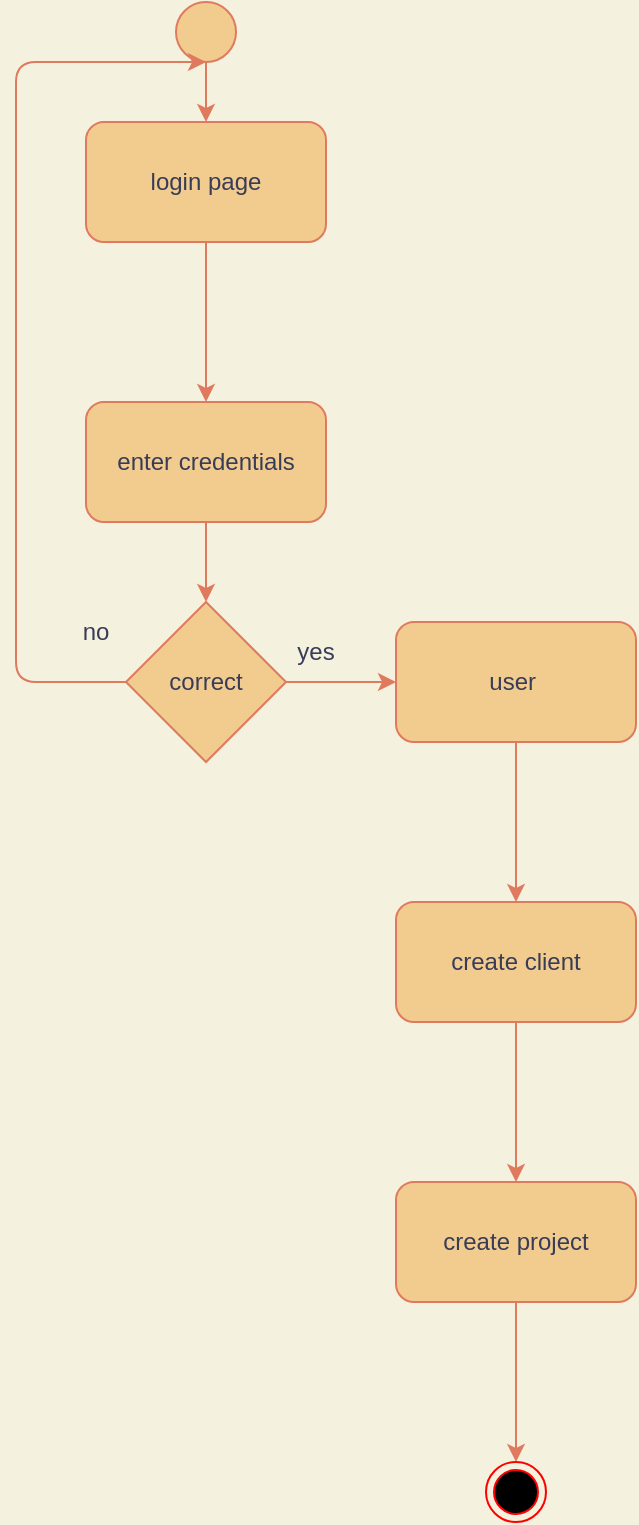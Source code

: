 <mxfile version="18.0.8" type="device"><diagram id="AeKG0RyA3BJlHwS1H0Mx" name="Page-1"><mxGraphModel dx="868" dy="482" grid="1" gridSize="10" guides="1" tooltips="1" connect="1" arrows="1" fold="1" page="1" pageScale="1" pageWidth="850" pageHeight="1100" background="#F4F1DE" math="0" shadow="0"><root><mxCell id="0"/><mxCell id="1" parent="0"/><mxCell id="9w2Cf-DXWKdfsoUghtk4-25" style="edgeStyle=orthogonalEdgeStyle;curved=0;rounded=1;sketch=0;orthogonalLoop=1;jettySize=auto;html=1;fontColor=#393C56;strokeColor=#E07A5F;fillColor=#F2CC8F;" parent="1" source="9w2Cf-DXWKdfsoUghtk4-24" target="9w2Cf-DXWKdfsoUghtk4-26" edge="1"><mxGeometry relative="1" as="geometry"><mxPoint x="385" y="360" as="targetPoint"/></mxGeometry></mxCell><mxCell id="9w2Cf-DXWKdfsoUghtk4-24" value="" style="ellipse;whiteSpace=wrap;html=1;aspect=fixed;rounded=0;sketch=0;fontColor=#393C56;strokeColor=#E07A5F;fillColor=#F2CC8F;" parent="1" vertex="1"><mxGeometry x="370" y="270" width="30" height="30" as="geometry"/></mxCell><mxCell id="9w2Cf-DXWKdfsoUghtk4-28" value="" style="edgeStyle=orthogonalEdgeStyle;curved=0;rounded=1;sketch=0;orthogonalLoop=1;jettySize=auto;html=1;fontColor=#393C56;strokeColor=#E07A5F;fillColor=#F2CC8F;" parent="1" source="9w2Cf-DXWKdfsoUghtk4-26" target="9w2Cf-DXWKdfsoUghtk4-27" edge="1"><mxGeometry relative="1" as="geometry"/></mxCell><mxCell id="9w2Cf-DXWKdfsoUghtk4-26" value="login page" style="rounded=1;whiteSpace=wrap;html=1;sketch=0;fontColor=#393C56;strokeColor=#E07A5F;fillColor=#F2CC8F;" parent="1" vertex="1"><mxGeometry x="325" y="330" width="120" height="60" as="geometry"/></mxCell><mxCell id="9w2Cf-DXWKdfsoUghtk4-30" style="edgeStyle=orthogonalEdgeStyle;curved=0;rounded=1;sketch=0;orthogonalLoop=1;jettySize=auto;html=1;entryX=0.5;entryY=0;entryDx=0;entryDy=0;fontColor=#393C56;strokeColor=#E07A5F;fillColor=#F2CC8F;" parent="1" source="9w2Cf-DXWKdfsoUghtk4-27" target="9w2Cf-DXWKdfsoUghtk4-29" edge="1"><mxGeometry relative="1" as="geometry"/></mxCell><mxCell id="9w2Cf-DXWKdfsoUghtk4-27" value="enter credentials" style="whiteSpace=wrap;html=1;fillColor=#F2CC8F;strokeColor=#E07A5F;fontColor=#393C56;rounded=1;sketch=0;" parent="1" vertex="1"><mxGeometry x="325" y="470" width="120" height="60" as="geometry"/></mxCell><mxCell id="9w2Cf-DXWKdfsoUghtk4-31" style="edgeStyle=orthogonalEdgeStyle;curved=0;rounded=1;sketch=0;orthogonalLoop=1;jettySize=auto;html=1;fontColor=#393C56;strokeColor=#E07A5F;fillColor=#F2CC8F;" parent="1" source="9w2Cf-DXWKdfsoUghtk4-29" edge="1"><mxGeometry relative="1" as="geometry"><mxPoint x="385" y="300" as="targetPoint"/><Array as="points"><mxPoint x="290" y="610"/><mxPoint x="290" y="300"/></Array></mxGeometry></mxCell><mxCell id="9w2Cf-DXWKdfsoUghtk4-32" style="edgeStyle=orthogonalEdgeStyle;curved=0;rounded=1;sketch=0;orthogonalLoop=1;jettySize=auto;html=1;fontColor=#393C56;strokeColor=#E07A5F;fillColor=#F2CC8F;" parent="1" source="9w2Cf-DXWKdfsoUghtk4-29" target="9w2Cf-DXWKdfsoUghtk4-36" edge="1"><mxGeometry relative="1" as="geometry"><mxPoint x="480" y="610" as="targetPoint"/></mxGeometry></mxCell><mxCell id="9w2Cf-DXWKdfsoUghtk4-29" value="correct" style="rhombus;whiteSpace=wrap;html=1;rounded=0;sketch=0;fontColor=#393C56;strokeColor=#E07A5F;fillColor=#F2CC8F;" parent="1" vertex="1"><mxGeometry x="345" y="570" width="80" height="80" as="geometry"/></mxCell><mxCell id="9w2Cf-DXWKdfsoUghtk4-34" value="yes" style="text;html=1;strokeColor=none;fillColor=none;align=center;verticalAlign=middle;whiteSpace=wrap;rounded=0;sketch=0;fontColor=#393C56;" parent="1" vertex="1"><mxGeometry x="410" y="580" width="60" height="30" as="geometry"/></mxCell><mxCell id="9w2Cf-DXWKdfsoUghtk4-35" value="no" style="text;html=1;strokeColor=none;fillColor=none;align=center;verticalAlign=middle;whiteSpace=wrap;rounded=0;sketch=0;fontColor=#393C56;" parent="1" vertex="1"><mxGeometry x="300" y="570" width="60" height="30" as="geometry"/></mxCell><mxCell id="9w2Cf-DXWKdfsoUghtk4-38" value="" style="edgeStyle=orthogonalEdgeStyle;curved=0;rounded=1;sketch=0;orthogonalLoop=1;jettySize=auto;html=1;fontColor=#393C56;strokeColor=#E07A5F;fillColor=#F2CC8F;" parent="1" source="9w2Cf-DXWKdfsoUghtk4-36" target="9w2Cf-DXWKdfsoUghtk4-37" edge="1"><mxGeometry relative="1" as="geometry"/></mxCell><mxCell id="9w2Cf-DXWKdfsoUghtk4-36" value="user&amp;nbsp;" style="rounded=1;whiteSpace=wrap;html=1;sketch=0;fontColor=#393C56;strokeColor=#E07A5F;fillColor=#F2CC8F;" parent="1" vertex="1"><mxGeometry x="480" y="580" width="120" height="60" as="geometry"/></mxCell><mxCell id="9w2Cf-DXWKdfsoUghtk4-45" value="" style="edgeStyle=orthogonalEdgeStyle;curved=0;rounded=1;sketch=0;orthogonalLoop=1;jettySize=auto;html=1;fontColor=#393C56;strokeColor=#E07A5F;fillColor=#F2CC8F;" parent="1" source="9w2Cf-DXWKdfsoUghtk4-37" target="9w2Cf-DXWKdfsoUghtk4-44" edge="1"><mxGeometry relative="1" as="geometry"/></mxCell><mxCell id="9w2Cf-DXWKdfsoUghtk4-37" value="create client" style="whiteSpace=wrap;html=1;fillColor=#F2CC8F;strokeColor=#E07A5F;fontColor=#393C56;rounded=1;sketch=0;" parent="1" vertex="1"><mxGeometry x="480" y="720" width="120" height="60" as="geometry"/></mxCell><mxCell id="9w2Cf-DXWKdfsoUghtk4-47" value="" style="edgeStyle=orthogonalEdgeStyle;curved=0;rounded=1;sketch=0;orthogonalLoop=1;jettySize=auto;html=1;fontColor=#393C56;strokeColor=#E07A5F;fillColor=#F2CC8F;" parent="1" source="9w2Cf-DXWKdfsoUghtk4-44" edge="1"><mxGeometry relative="1" as="geometry"><mxPoint x="540" y="1000" as="targetPoint"/></mxGeometry></mxCell><mxCell id="9w2Cf-DXWKdfsoUghtk4-44" value="create project" style="whiteSpace=wrap;html=1;fillColor=#F2CC8F;strokeColor=#E07A5F;fontColor=#393C56;rounded=1;sketch=0;" parent="1" vertex="1"><mxGeometry x="480" y="860" width="120" height="60" as="geometry"/></mxCell><mxCell id="9w2Cf-DXWKdfsoUghtk4-48" value="" style="ellipse;html=1;shape=endState;fillColor=#000000;strokeColor=#ff0000;rounded=0;sketch=0;fontColor=#393C56;" parent="1" vertex="1"><mxGeometry x="525" y="1000" width="30" height="30" as="geometry"/></mxCell></root></mxGraphModel></diagram></mxfile>